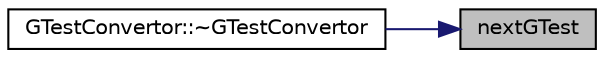 digraph "nextGTest"
{
 // LATEX_PDF_SIZE
  edge [fontname="Helvetica",fontsize="10",labelfontname="Helvetica",labelfontsize="10"];
  node [fontname="Helvetica",fontsize="10",shape=record];
  rankdir="RL";
  Node1 [label="nextGTest",height=0.2,width=0.4,color="black", fillcolor="grey75", style="filled", fontcolor="black",tooltip=" "];
  Node1 -> Node2 [dir="back",color="midnightblue",fontsize="10",style="solid",fontname="Helvetica"];
  Node2 [label="GTestConvertor::~GTestConvertor",height=0.2,width=0.4,color="black", fillcolor="white", style="filled",URL="$class_g_test_convertor.html#adec88a0327f5e1d5c16ac2c30b1e7a03",tooltip=" "];
}
